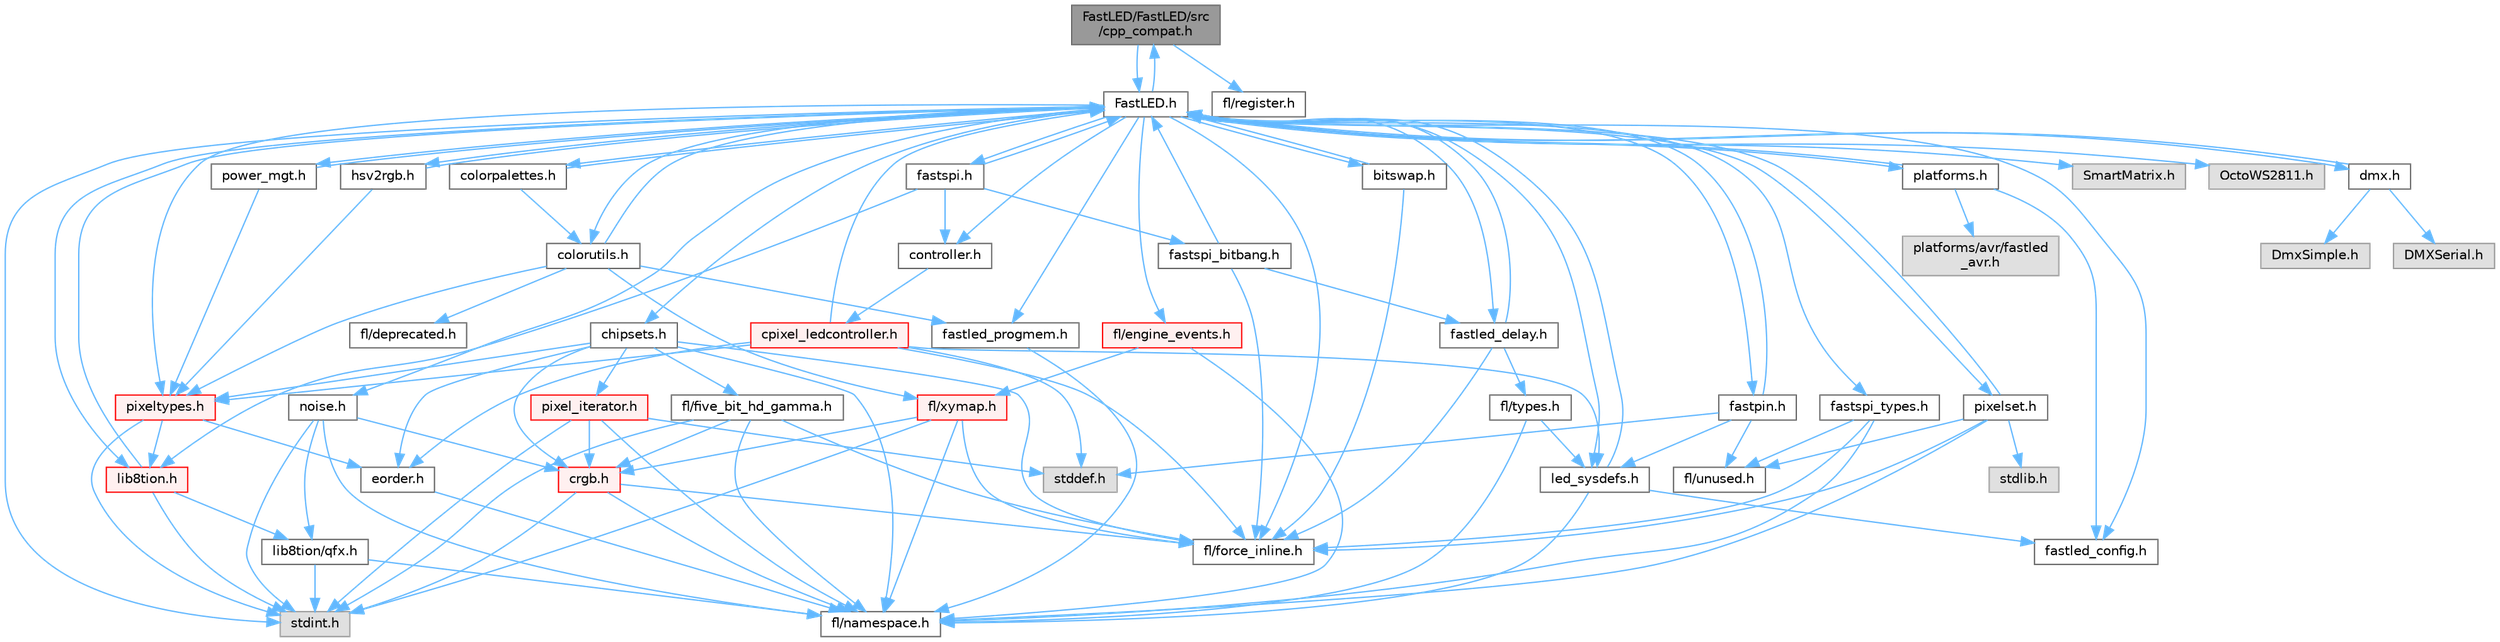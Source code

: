 digraph "FastLED/FastLED/src/cpp_compat.h"
{
 // LATEX_PDF_SIZE
  bgcolor="transparent";
  edge [fontname=Helvetica,fontsize=10,labelfontname=Helvetica,labelfontsize=10];
  node [fontname=Helvetica,fontsize=10,shape=box,height=0.2,width=0.4];
  Node1 [id="Node000001",label="FastLED/FastLED/src\l/cpp_compat.h",height=0.2,width=0.4,color="gray40", fillcolor="grey60", style="filled", fontcolor="black",tooltip="Compatibility functions based on C++ version."];
  Node1 -> Node2 [id="edge1_Node000001_Node000002",color="steelblue1",style="solid",tooltip=" "];
  Node2 [id="Node000002",label="FastLED.h",height=0.2,width=0.4,color="grey40", fillcolor="white", style="filled",URL="$db/d97/_fast_l_e_d_8h.html",tooltip="central include file for FastLED, defines the CFastLED class/object"];
  Node2 -> Node3 [id="edge2_Node000002_Node000003",color="steelblue1",style="solid",tooltip=" "];
  Node3 [id="Node000003",label="stdint.h",height=0.2,width=0.4,color="grey60", fillcolor="#E0E0E0", style="filled",tooltip=" "];
  Node2 -> Node4 [id="edge3_Node000002_Node000004",color="steelblue1",style="solid",tooltip=" "];
  Node4 [id="Node000004",label="SmartMatrix.h",height=0.2,width=0.4,color="grey60", fillcolor="#E0E0E0", style="filled",tooltip=" "];
  Node2 -> Node5 [id="edge4_Node000002_Node000005",color="steelblue1",style="solid",tooltip=" "];
  Node5 [id="Node000005",label="OctoWS2811.h",height=0.2,width=0.4,color="grey60", fillcolor="#E0E0E0", style="filled",tooltip=" "];
  Node2 -> Node6 [id="edge5_Node000002_Node000006",color="steelblue1",style="solid",tooltip=" "];
  Node6 [id="Node000006",label="fl/force_inline.h",height=0.2,width=0.4,color="grey40", fillcolor="white", style="filled",URL="$d8/d2d/fl_2force__inline_8h.html",tooltip=" "];
  Node2 -> Node1 [id="edge6_Node000002_Node000001",color="steelblue1",style="solid",tooltip=" "];
  Node2 -> Node7 [id="edge7_Node000002_Node000007",color="steelblue1",style="solid",tooltip=" "];
  Node7 [id="Node000007",label="fastled_config.h",height=0.2,width=0.4,color="grey40", fillcolor="white", style="filled",URL="$d5/d11/fastled__config_8h.html",tooltip="Contains definitions that can be used to configure FastLED at compile time."];
  Node2 -> Node8 [id="edge8_Node000002_Node000008",color="steelblue1",style="solid",tooltip=" "];
  Node8 [id="Node000008",label="led_sysdefs.h",height=0.2,width=0.4,color="grey40", fillcolor="white", style="filled",URL="$d9/d3e/led__sysdefs_8h.html",tooltip="Determines which platform system definitions to include."];
  Node8 -> Node2 [id="edge9_Node000008_Node000002",color="steelblue1",style="solid",tooltip=" "];
  Node8 -> Node7 [id="edge10_Node000008_Node000007",color="steelblue1",style="solid",tooltip=" "];
  Node8 -> Node9 [id="edge11_Node000008_Node000009",color="steelblue1",style="solid",tooltip=" "];
  Node9 [id="Node000009",label="fl/namespace.h",height=0.2,width=0.4,color="grey40", fillcolor="white", style="filled",URL="$df/d2a/namespace_8h.html",tooltip="Implements the FastLED namespace macros."];
  Node2 -> Node10 [id="edge12_Node000002_Node000010",color="steelblue1",style="solid",tooltip=" "];
  Node10 [id="Node000010",label="fastled_delay.h",height=0.2,width=0.4,color="grey40", fillcolor="white", style="filled",URL="$d0/da8/fastled__delay_8h.html",tooltip="Utility functions and classes for managing delay cycles."];
  Node10 -> Node2 [id="edge13_Node000010_Node000002",color="steelblue1",style="solid",tooltip=" "];
  Node10 -> Node11 [id="edge14_Node000010_Node000011",color="steelblue1",style="solid",tooltip=" "];
  Node11 [id="Node000011",label="fl/types.h",height=0.2,width=0.4,color="grey40", fillcolor="white", style="filled",URL="$d7/da1/fl_2types_8h.html",tooltip=" "];
  Node11 -> Node8 [id="edge15_Node000011_Node000008",color="steelblue1",style="solid",tooltip=" "];
  Node11 -> Node9 [id="edge16_Node000011_Node000009",color="steelblue1",style="solid",tooltip=" "];
  Node10 -> Node6 [id="edge17_Node000010_Node000006",color="steelblue1",style="solid",tooltip=" "];
  Node2 -> Node12 [id="edge18_Node000002_Node000012",color="steelblue1",style="solid",tooltip=" "];
  Node12 [id="Node000012",label="bitswap.h",height=0.2,width=0.4,color="grey40", fillcolor="white", style="filled",URL="$de/ded/bitswap_8h.html",tooltip="Functions for doing a rotation of bits/bytes used by parallel output."];
  Node12 -> Node2 [id="edge19_Node000012_Node000002",color="steelblue1",style="solid",tooltip=" "];
  Node12 -> Node6 [id="edge20_Node000012_Node000006",color="steelblue1",style="solid",tooltip=" "];
  Node2 -> Node13 [id="edge21_Node000002_Node000013",color="steelblue1",style="solid",tooltip=" "];
  Node13 [id="Node000013",label="controller.h",height=0.2,width=0.4,color="grey40", fillcolor="white", style="filled",URL="$d2/dd9/controller_8h.html",tooltip="deprecated: base definitions used by led controllers for writing out led data"];
  Node13 -> Node14 [id="edge22_Node000013_Node000014",color="steelblue1",style="solid",tooltip=" "];
  Node14 [id="Node000014",label="cpixel_ledcontroller.h",height=0.2,width=0.4,color="red", fillcolor="#FFF0F0", style="filled",URL="$d9/d57/cpixel__ledcontroller_8h.html",tooltip="defines the templated version of the CLEDController class"];
  Node14 -> Node15 [id="edge23_Node000014_Node000015",color="steelblue1",style="solid",tooltip=" "];
  Node15 [id="Node000015",label="stddef.h",height=0.2,width=0.4,color="grey60", fillcolor="#E0E0E0", style="filled",tooltip=" "];
  Node14 -> Node2 [id="edge24_Node000014_Node000002",color="steelblue1",style="solid",tooltip=" "];
  Node14 -> Node8 [id="edge25_Node000014_Node000008",color="steelblue1",style="solid",tooltip=" "];
  Node14 -> Node16 [id="edge26_Node000014_Node000016",color="steelblue1",style="solid",tooltip=" "];
  Node16 [id="Node000016",label="pixeltypes.h",height=0.2,width=0.4,color="red", fillcolor="#FFF0F0", style="filled",URL="$d2/dba/pixeltypes_8h.html",tooltip="Includes defintions for RGB and HSV pixels."];
  Node16 -> Node3 [id="edge27_Node000016_Node000003",color="steelblue1",style="solid",tooltip=" "];
  Node16 -> Node17 [id="edge28_Node000016_Node000017",color="steelblue1",style="solid",tooltip=" "];
  Node17 [id="Node000017",label="lib8tion.h",height=0.2,width=0.4,color="red", fillcolor="#FFF0F0", style="filled",URL="$df/da5/lib8tion_8h.html",tooltip="Fast, efficient 8-bit math functions specifically designed for high-performance LED programming."];
  Node17 -> Node2 [id="edge29_Node000017_Node000002",color="steelblue1",style="solid",tooltip=" "];
  Node17 -> Node3 [id="edge30_Node000017_Node000003",color="steelblue1",style="solid",tooltip=" "];
  Node17 -> Node20 [id="edge31_Node000017_Node000020",color="steelblue1",style="solid",tooltip=" "];
  Node20 [id="Node000020",label="lib8tion/qfx.h",height=0.2,width=0.4,color="grey40", fillcolor="white", style="filled",URL="$d2/d19/qfx_8h.html",tooltip=" "];
  Node20 -> Node3 [id="edge32_Node000020_Node000003",color="steelblue1",style="solid",tooltip=" "];
  Node20 -> Node9 [id="edge33_Node000020_Node000009",color="steelblue1",style="solid",tooltip=" "];
  Node16 -> Node31 [id="edge34_Node000016_Node000031",color="steelblue1",style="solid",tooltip=" "];
  Node31 [id="Node000031",label="eorder.h",height=0.2,width=0.4,color="grey40", fillcolor="white", style="filled",URL="$db/d07/eorder_8h.html",tooltip="Defines color channel ordering enumerations."];
  Node31 -> Node9 [id="edge35_Node000031_Node000009",color="steelblue1",style="solid",tooltip=" "];
  Node14 -> Node31 [id="edge36_Node000014_Node000031",color="steelblue1",style="solid",tooltip=" "];
  Node14 -> Node6 [id="edge37_Node000014_Node000006",color="steelblue1",style="solid",tooltip=" "];
  Node2 -> Node61 [id="edge38_Node000002_Node000061",color="steelblue1",style="solid",tooltip=" "];
  Node61 [id="Node000061",label="fastpin.h",height=0.2,width=0.4,color="grey40", fillcolor="white", style="filled",URL="$db/d65/fastpin_8h.html",tooltip="Class base definitions for defining fast pin access."];
  Node61 -> Node2 [id="edge39_Node000061_Node000002",color="steelblue1",style="solid",tooltip=" "];
  Node61 -> Node8 [id="edge40_Node000061_Node000008",color="steelblue1",style="solid",tooltip=" "];
  Node61 -> Node15 [id="edge41_Node000061_Node000015",color="steelblue1",style="solid",tooltip=" "];
  Node61 -> Node46 [id="edge42_Node000061_Node000046",color="steelblue1",style="solid",tooltip=" "];
  Node46 [id="Node000046",label="fl/unused.h",height=0.2,width=0.4,color="grey40", fillcolor="white", style="filled",URL="$d8/d4b/unused_8h.html",tooltip=" "];
  Node2 -> Node62 [id="edge43_Node000002_Node000062",color="steelblue1",style="solid",tooltip=" "];
  Node62 [id="Node000062",label="fastspi_types.h",height=0.2,width=0.4,color="grey40", fillcolor="white", style="filled",URL="$d2/ddb/fastspi__types_8h.html",tooltip="Data types and constants used by SPI interfaces."];
  Node62 -> Node6 [id="edge44_Node000062_Node000006",color="steelblue1",style="solid",tooltip=" "];
  Node62 -> Node9 [id="edge45_Node000062_Node000009",color="steelblue1",style="solid",tooltip=" "];
  Node62 -> Node46 [id="edge46_Node000062_Node000046",color="steelblue1",style="solid",tooltip=" "];
  Node2 -> Node63 [id="edge47_Node000002_Node000063",color="steelblue1",style="solid",tooltip=" "];
  Node63 [id="Node000063",label="dmx.h",height=0.2,width=0.4,color="grey40", fillcolor="white", style="filled",URL="$d3/de1/dmx_8h.html",tooltip="Defines the DMX512-based LED controllers."];
  Node63 -> Node2 [id="edge48_Node000063_Node000002",color="steelblue1",style="solid",tooltip=" "];
  Node63 -> Node64 [id="edge49_Node000063_Node000064",color="steelblue1",style="solid",tooltip=" "];
  Node64 [id="Node000064",label="DmxSimple.h",height=0.2,width=0.4,color="grey60", fillcolor="#E0E0E0", style="filled",tooltip=" "];
  Node63 -> Node65 [id="edge50_Node000063_Node000065",color="steelblue1",style="solid",tooltip=" "];
  Node65 [id="Node000065",label="DMXSerial.h",height=0.2,width=0.4,color="grey60", fillcolor="#E0E0E0", style="filled",tooltip=" "];
  Node2 -> Node66 [id="edge51_Node000002_Node000066",color="steelblue1",style="solid",tooltip=" "];
  Node66 [id="Node000066",label="platforms.h",height=0.2,width=0.4,color="grey40", fillcolor="white", style="filled",URL="$da/dc9/platforms_8h.html",tooltip="Determines which platforms headers to include."];
  Node66 -> Node2 [id="edge52_Node000066_Node000002",color="steelblue1",style="solid",tooltip=" "];
  Node66 -> Node7 [id="edge53_Node000066_Node000007",color="steelblue1",style="solid",tooltip=" "];
  Node66 -> Node67 [id="edge54_Node000066_Node000067",color="steelblue1",style="solid",tooltip=" "];
  Node67 [id="Node000067",label="platforms/avr/fastled\l_avr.h",height=0.2,width=0.4,color="grey60", fillcolor="#E0E0E0", style="filled",tooltip=" "];
  Node2 -> Node68 [id="edge55_Node000002_Node000068",color="steelblue1",style="solid",tooltip=" "];
  Node68 [id="Node000068",label="fastled_progmem.h",height=0.2,width=0.4,color="grey40", fillcolor="white", style="filled",URL="$df/dab/fastled__progmem_8h.html",tooltip="Wrapper definitions to allow seamless use of PROGMEM in environments that have it."];
  Node68 -> Node9 [id="edge56_Node000068_Node000009",color="steelblue1",style="solid",tooltip=" "];
  Node2 -> Node17 [id="edge57_Node000002_Node000017",color="steelblue1",style="solid",tooltip=" "];
  Node2 -> Node16 [id="edge58_Node000002_Node000016",color="steelblue1",style="solid",tooltip=" "];
  Node2 -> Node69 [id="edge59_Node000002_Node000069",color="steelblue1",style="solid",tooltip=" "];
  Node69 [id="Node000069",label="hsv2rgb.h",height=0.2,width=0.4,color="grey40", fillcolor="white", style="filled",URL="$de/d9a/hsv2rgb_8h.html",tooltip="Functions to convert from the HSV colorspace to the RGB colorspace."];
  Node69 -> Node2 [id="edge60_Node000069_Node000002",color="steelblue1",style="solid",tooltip=" "];
  Node69 -> Node16 [id="edge61_Node000069_Node000016",color="steelblue1",style="solid",tooltip=" "];
  Node2 -> Node70 [id="edge62_Node000002_Node000070",color="steelblue1",style="solid",tooltip=" "];
  Node70 [id="Node000070",label="colorutils.h",height=0.2,width=0.4,color="grey40", fillcolor="white", style="filled",URL="$d1/dfb/colorutils_8h.html",tooltip="Utility functions for color fill, palettes, blending, and more."];
  Node70 -> Node2 [id="edge63_Node000070_Node000002",color="steelblue1",style="solid",tooltip=" "];
  Node70 -> Node16 [id="edge64_Node000070_Node000016",color="steelblue1",style="solid",tooltip=" "];
  Node70 -> Node68 [id="edge65_Node000070_Node000068",color="steelblue1",style="solid",tooltip=" "];
  Node70 -> Node49 [id="edge66_Node000070_Node000049",color="steelblue1",style="solid",tooltip=" "];
  Node49 [id="Node000049",label="fl/xymap.h",height=0.2,width=0.4,color="red", fillcolor="#FFF0F0", style="filled",URL="$d6/dc9/fl_2xymap_8h.html",tooltip=" "];
  Node49 -> Node3 [id="edge67_Node000049_Node000003",color="steelblue1",style="solid",tooltip=" "];
  Node49 -> Node24 [id="edge68_Node000049_Node000024",color="steelblue1",style="solid",tooltip=" "];
  Node24 [id="Node000024",label="crgb.h",height=0.2,width=0.4,color="red", fillcolor="#FFF0F0", style="filled",URL="$db/dd1/crgb_8h.html",tooltip="Defines the red, green, and blue (RGB) pixel struct."];
  Node24 -> Node3 [id="edge69_Node000024_Node000003",color="steelblue1",style="solid",tooltip=" "];
  Node24 -> Node9 [id="edge70_Node000024_Node000009",color="steelblue1",style="solid",tooltip=" "];
  Node24 -> Node6 [id="edge71_Node000024_Node000006",color="steelblue1",style="solid",tooltip=" "];
  Node49 -> Node6 [id="edge72_Node000049_Node000006",color="steelblue1",style="solid",tooltip=" "];
  Node49 -> Node9 [id="edge73_Node000049_Node000009",color="steelblue1",style="solid",tooltip=" "];
  Node70 -> Node71 [id="edge74_Node000070_Node000071",color="steelblue1",style="solid",tooltip=" "];
  Node71 [id="Node000071",label="fl/deprecated.h",height=0.2,width=0.4,color="grey40", fillcolor="white", style="filled",URL="$d4/dce/deprecated_8h.html",tooltip=" "];
  Node2 -> Node72 [id="edge75_Node000002_Node000072",color="steelblue1",style="solid",tooltip=" "];
  Node72 [id="Node000072",label="pixelset.h",height=0.2,width=0.4,color="grey40", fillcolor="white", style="filled",URL="$d4/d46/pixelset_8h.html",tooltip="Declares classes for managing logical groups of LEDs."];
  Node72 -> Node2 [id="edge76_Node000072_Node000002",color="steelblue1",style="solid",tooltip=" "];
  Node72 -> Node6 [id="edge77_Node000072_Node000006",color="steelblue1",style="solid",tooltip=" "];
  Node72 -> Node46 [id="edge78_Node000072_Node000046",color="steelblue1",style="solid",tooltip=" "];
  Node72 -> Node73 [id="edge79_Node000072_Node000073",color="steelblue1",style="solid",tooltip=" "];
  Node73 [id="Node000073",label="stdlib.h",height=0.2,width=0.4,color="grey60", fillcolor="#E0E0E0", style="filled",tooltip=" "];
  Node72 -> Node9 [id="edge80_Node000072_Node000009",color="steelblue1",style="solid",tooltip=" "];
  Node2 -> Node74 [id="edge81_Node000002_Node000074",color="steelblue1",style="solid",tooltip=" "];
  Node74 [id="Node000074",label="colorpalettes.h",height=0.2,width=0.4,color="grey40", fillcolor="white", style="filled",URL="$dc/dcc/colorpalettes_8h.html",tooltip="Declarations for the predefined color palettes supplied by FastLED."];
  Node74 -> Node2 [id="edge82_Node000074_Node000002",color="steelblue1",style="solid",tooltip=" "];
  Node74 -> Node70 [id="edge83_Node000074_Node000070",color="steelblue1",style="solid",tooltip=" "];
  Node2 -> Node75 [id="edge84_Node000002_Node000075",color="steelblue1",style="solid",tooltip=" "];
  Node75 [id="Node000075",label="noise.h",height=0.2,width=0.4,color="grey40", fillcolor="white", style="filled",URL="$d1/d31/noise_8h.html",tooltip="Functions to generate and fill arrays with noise."];
  Node75 -> Node3 [id="edge85_Node000075_Node000003",color="steelblue1",style="solid",tooltip=" "];
  Node75 -> Node24 [id="edge86_Node000075_Node000024",color="steelblue1",style="solid",tooltip=" "];
  Node75 -> Node9 [id="edge87_Node000075_Node000009",color="steelblue1",style="solid",tooltip=" "];
  Node75 -> Node20 [id="edge88_Node000075_Node000020",color="steelblue1",style="solid",tooltip=" "];
  Node2 -> Node76 [id="edge89_Node000002_Node000076",color="steelblue1",style="solid",tooltip=" "];
  Node76 [id="Node000076",label="power_mgt.h",height=0.2,width=0.4,color="grey40", fillcolor="white", style="filled",URL="$dc/d5b/power__mgt_8h.html",tooltip="Functions to limit the power used by FastLED."];
  Node76 -> Node2 [id="edge90_Node000076_Node000002",color="steelblue1",style="solid",tooltip=" "];
  Node76 -> Node16 [id="edge91_Node000076_Node000016",color="steelblue1",style="solid",tooltip=" "];
  Node2 -> Node77 [id="edge92_Node000002_Node000077",color="steelblue1",style="solid",tooltip=" "];
  Node77 [id="Node000077",label="fastspi.h",height=0.2,width=0.4,color="grey40", fillcolor="white", style="filled",URL="$d6/ddc/fastspi_8h.html",tooltip="Serial peripheral interface (SPI) definitions per platform."];
  Node77 -> Node2 [id="edge93_Node000077_Node000002",color="steelblue1",style="solid",tooltip=" "];
  Node77 -> Node13 [id="edge94_Node000077_Node000013",color="steelblue1",style="solid",tooltip=" "];
  Node77 -> Node17 [id="edge95_Node000077_Node000017",color="steelblue1",style="solid",tooltip=" "];
  Node77 -> Node78 [id="edge96_Node000077_Node000078",color="steelblue1",style="solid",tooltip=" "];
  Node78 [id="Node000078",label="fastspi_bitbang.h",height=0.2,width=0.4,color="grey40", fillcolor="white", style="filled",URL="$d9/d8d/fastspi__bitbang_8h.html",tooltip="Software SPI (aka bit-banging) support."];
  Node78 -> Node2 [id="edge97_Node000078_Node000002",color="steelblue1",style="solid",tooltip=" "];
  Node78 -> Node10 [id="edge98_Node000078_Node000010",color="steelblue1",style="solid",tooltip=" "];
  Node78 -> Node6 [id="edge99_Node000078_Node000006",color="steelblue1",style="solid",tooltip=" "];
  Node2 -> Node79 [id="edge100_Node000002_Node000079",color="steelblue1",style="solid",tooltip=" "];
  Node79 [id="Node000079",label="chipsets.h",height=0.2,width=0.4,color="grey40", fillcolor="white", style="filled",URL="$db/d66/chipsets_8h.html",tooltip="Contains the bulk of the definitions for the various LED chipsets supported."];
  Node79 -> Node16 [id="edge101_Node000079_Node000016",color="steelblue1",style="solid",tooltip=" "];
  Node79 -> Node42 [id="edge102_Node000079_Node000042",color="steelblue1",style="solid",tooltip=" "];
  Node42 [id="Node000042",label="fl/five_bit_hd_gamma.h",height=0.2,width=0.4,color="grey40", fillcolor="white", style="filled",URL="$dc/d44/five__bit__hd__gamma_8h.html",tooltip="Declares functions for five-bit gamma correction."];
  Node42 -> Node3 [id="edge103_Node000042_Node000003",color="steelblue1",style="solid",tooltip=" "];
  Node42 -> Node9 [id="edge104_Node000042_Node000009",color="steelblue1",style="solid",tooltip=" "];
  Node42 -> Node6 [id="edge105_Node000042_Node000006",color="steelblue1",style="solid",tooltip=" "];
  Node42 -> Node24 [id="edge106_Node000042_Node000024",color="steelblue1",style="solid",tooltip=" "];
  Node79 -> Node6 [id="edge107_Node000079_Node000006",color="steelblue1",style="solid",tooltip=" "];
  Node79 -> Node44 [id="edge108_Node000079_Node000044",color="steelblue1",style="solid",tooltip=" "];
  Node44 [id="Node000044",label="pixel_iterator.h",height=0.2,width=0.4,color="red", fillcolor="#FFF0F0", style="filled",URL="$d8/d6c/pixel__iterator_8h.html",tooltip="Non-templated low level pixel data writing class."];
  Node44 -> Node15 [id="edge109_Node000044_Node000015",color="steelblue1",style="solid",tooltip=" "];
  Node44 -> Node3 [id="edge110_Node000044_Node000003",color="steelblue1",style="solid",tooltip=" "];
  Node44 -> Node9 [id="edge111_Node000044_Node000009",color="steelblue1",style="solid",tooltip=" "];
  Node44 -> Node24 [id="edge112_Node000044_Node000024",color="steelblue1",style="solid",tooltip=" "];
  Node79 -> Node24 [id="edge113_Node000079_Node000024",color="steelblue1",style="solid",tooltip=" "];
  Node79 -> Node31 [id="edge114_Node000079_Node000031",color="steelblue1",style="solid",tooltip=" "];
  Node79 -> Node9 [id="edge115_Node000079_Node000009",color="steelblue1",style="solid",tooltip=" "];
  Node2 -> Node47 [id="edge116_Node000002_Node000047",color="steelblue1",style="solid",tooltip=" "];
  Node47 [id="Node000047",label="fl/engine_events.h",height=0.2,width=0.4,color="red", fillcolor="#FFF0F0", style="filled",URL="$dc/dd9/fl_2engine__events_8h.html",tooltip=" "];
  Node47 -> Node49 [id="edge117_Node000047_Node000049",color="steelblue1",style="solid",tooltip=" "];
  Node47 -> Node9 [id="edge118_Node000047_Node000009",color="steelblue1",style="solid",tooltip=" "];
  Node1 -> Node80 [id="edge119_Node000001_Node000080",color="steelblue1",style="solid",tooltip=" "];
  Node80 [id="Node000080",label="fl/register.h",height=0.2,width=0.4,color="grey40", fillcolor="white", style="filled",URL="$d8/dc1/fl_2register_8h.html",tooltip=" "];
}
